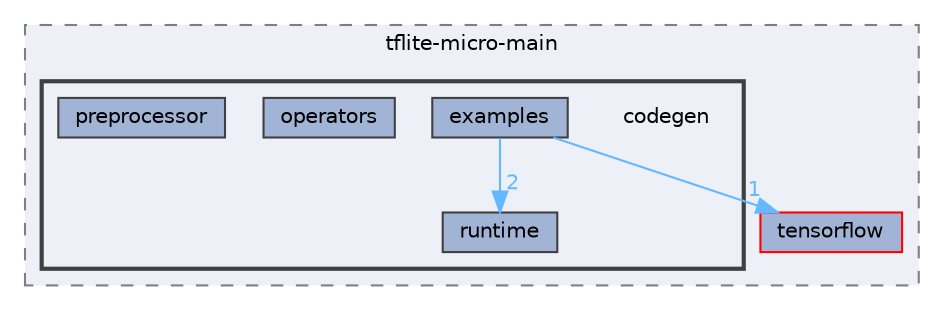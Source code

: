digraph "Arduino/GetStartedWithMachineLearningOnArduino/tflite-micro-main/codegen"
{
 // LATEX_PDF_SIZE
  bgcolor="transparent";
  edge [fontname=Helvetica,fontsize=10,labelfontname=Helvetica,labelfontsize=10];
  node [fontname=Helvetica,fontsize=10,shape=box,height=0.2,width=0.4];
  compound=true
  subgraph clusterdir_37328d0195f4d1497edc6914cc71a1c6 {
    graph [ bgcolor="#edf0f7", pencolor="grey50", label="tflite-micro-main", fontname=Helvetica,fontsize=10 style="filled,dashed", URL="dir_37328d0195f4d1497edc6914cc71a1c6.html",tooltip=""]
  dir_e5bdcbd8b9c0fefb7a2e0f3ea674e16e [label="tensorflow", fillcolor="#a2b4d6", color="red", style="filled", URL="dir_e5bdcbd8b9c0fefb7a2e0f3ea674e16e.html",tooltip=""];
  subgraph clusterdir_2fece6b1fc2c2a9489c6b885f8ac0b63 {
    graph [ bgcolor="#edf0f7", pencolor="grey25", label="", fontname=Helvetica,fontsize=10 style="filled,bold", URL="dir_2fece6b1fc2c2a9489c6b885f8ac0b63.html",tooltip=""]
    dir_2fece6b1fc2c2a9489c6b885f8ac0b63 [shape=plaintext, label="codegen"];
  dir_788fe723e772d4bc79862384b46b129c [label="examples", fillcolor="#a2b4d6", color="grey25", style="filled", URL="dir_788fe723e772d4bc79862384b46b129c.html",tooltip=""];
  dir_32caf37982dff2725a8f860bd6227b63 [label="operators", fillcolor="#a2b4d6", color="grey25", style="filled", URL="dir_32caf37982dff2725a8f860bd6227b63.html",tooltip=""];
  dir_1ff0d673a6e21fd16ddca5ddaeeaccdf [label="preprocessor", fillcolor="#a2b4d6", color="grey25", style="filled", URL="dir_1ff0d673a6e21fd16ddca5ddaeeaccdf.html",tooltip=""];
  dir_3eb9396e4d62b1d8780f7c3cf1f2af0f [label="runtime", fillcolor="#a2b4d6", color="grey25", style="filled", URL="dir_3eb9396e4d62b1d8780f7c3cf1f2af0f.html",tooltip=""];
  }
  }
  dir_788fe723e772d4bc79862384b46b129c->dir_3eb9396e4d62b1d8780f7c3cf1f2af0f [headlabel="2", labeldistance=1.5 headhref="dir_000099_000270.html" href="dir_000099_000270.html" color="steelblue1" fontcolor="steelblue1"];
  dir_788fe723e772d4bc79862384b46b129c->dir_e5bdcbd8b9c0fefb7a2e0f3ea674e16e [headlabel="1", labeldistance=1.5 headhref="dir_000099_000317.html" href="dir_000099_000317.html" color="steelblue1" fontcolor="steelblue1"];
}
